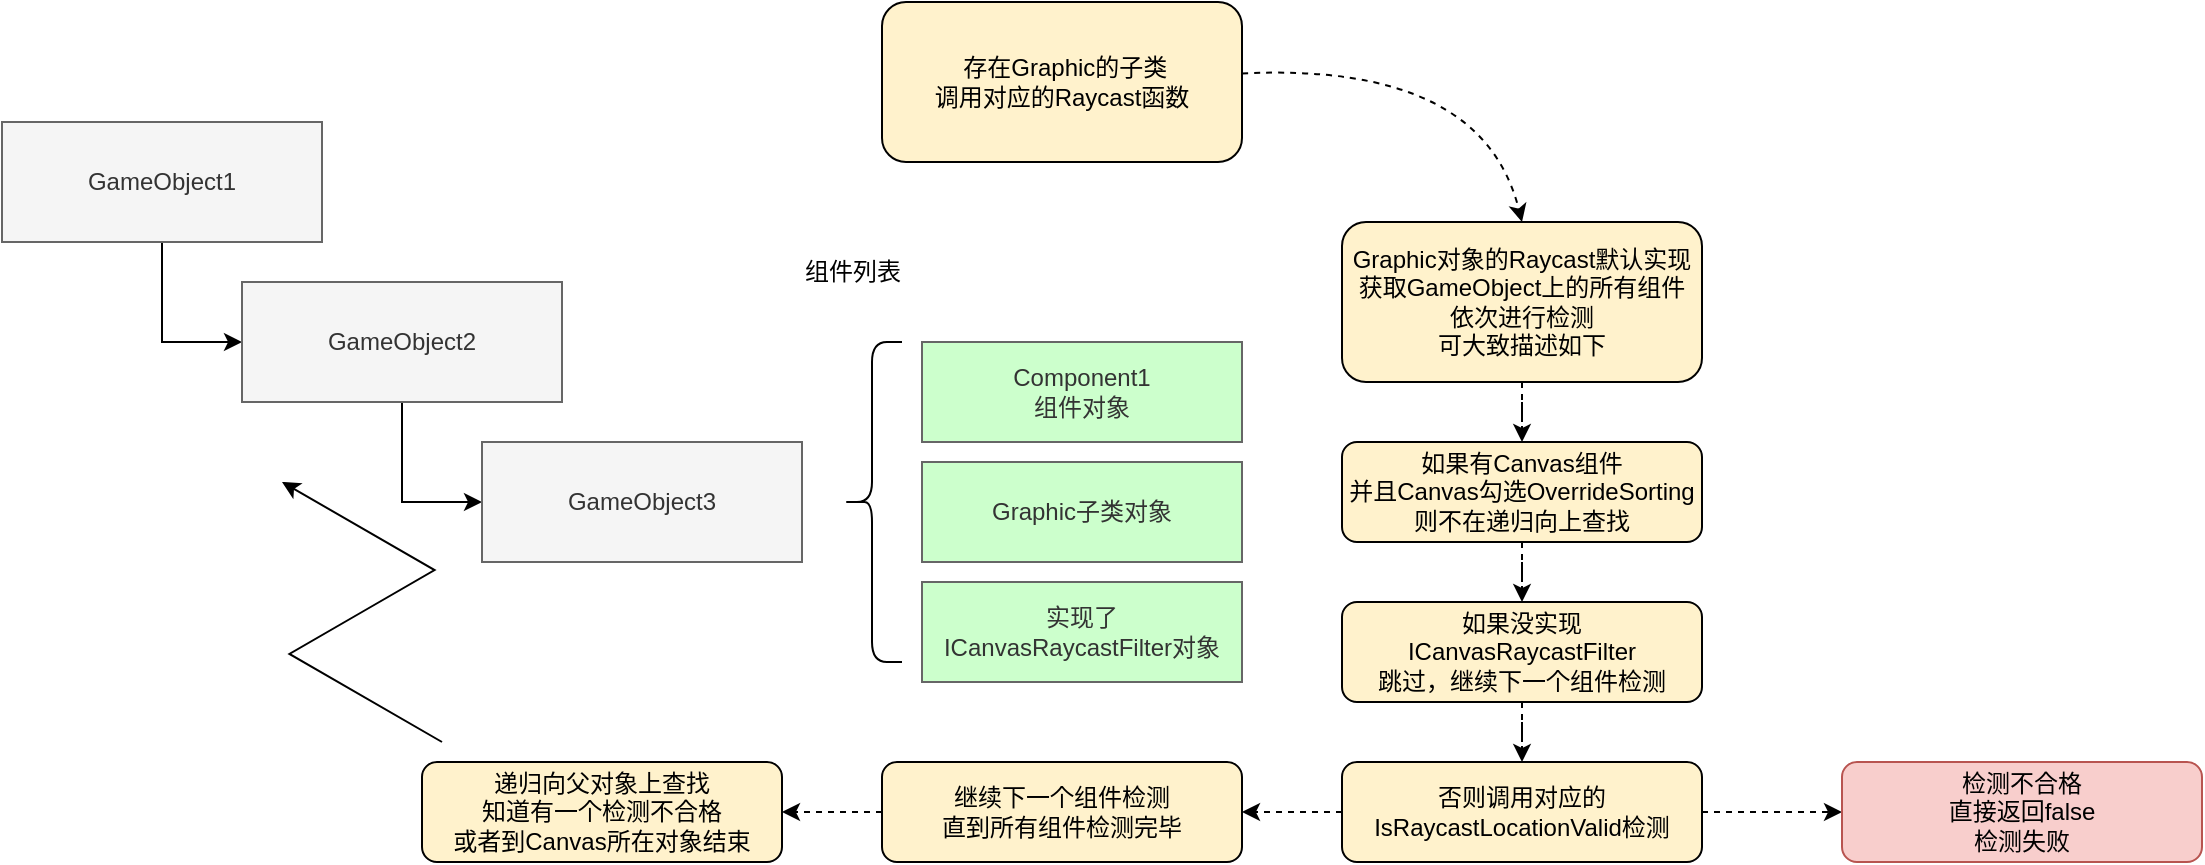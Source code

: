 <mxfile version="24.6.4" type="device">
  <diagram name="第 1 页" id="x8nAhbbPYe13R5KYv_6d">
    <mxGraphModel dx="954" dy="717" grid="1" gridSize="10" guides="1" tooltips="1" connect="1" arrows="1" fold="1" page="1" pageScale="1" pageWidth="827" pageHeight="1169" math="0" shadow="0">
      <root>
        <mxCell id="0" />
        <mxCell id="1" parent="0" />
        <mxCell id="gMn2beRd0WFKrncwyjXF-4" style="edgeStyle=orthogonalEdgeStyle;rounded=0;orthogonalLoop=1;jettySize=auto;html=1;entryX=0;entryY=0.5;entryDx=0;entryDy=0;" edge="1" parent="1" source="gMn2beRd0WFKrncwyjXF-1" target="gMn2beRd0WFKrncwyjXF-2">
          <mxGeometry relative="1" as="geometry" />
        </mxCell>
        <mxCell id="gMn2beRd0WFKrncwyjXF-1" value="GameObject1" style="rounded=0;whiteSpace=wrap;html=1;fillColor=#f5f5f5;fontColor=#333333;strokeColor=#666666;" vertex="1" parent="1">
          <mxGeometry x="80" y="200" width="160" height="60" as="geometry" />
        </mxCell>
        <mxCell id="gMn2beRd0WFKrncwyjXF-5" style="edgeStyle=orthogonalEdgeStyle;rounded=0;orthogonalLoop=1;jettySize=auto;html=1;entryX=0;entryY=0.5;entryDx=0;entryDy=0;" edge="1" parent="1" source="gMn2beRd0WFKrncwyjXF-2" target="gMn2beRd0WFKrncwyjXF-3">
          <mxGeometry relative="1" as="geometry" />
        </mxCell>
        <mxCell id="gMn2beRd0WFKrncwyjXF-2" value="GameObject2" style="rounded=0;whiteSpace=wrap;html=1;fillColor=#f5f5f5;fontColor=#333333;strokeColor=#666666;" vertex="1" parent="1">
          <mxGeometry x="200" y="280" width="160" height="60" as="geometry" />
        </mxCell>
        <mxCell id="gMn2beRd0WFKrncwyjXF-3" value="GameObject3" style="rounded=0;whiteSpace=wrap;html=1;fillColor=#f5f5f5;fontColor=#333333;strokeColor=#666666;" vertex="1" parent="1">
          <mxGeometry x="320" y="360" width="160" height="60" as="geometry" />
        </mxCell>
        <mxCell id="gMn2beRd0WFKrncwyjXF-6" value="&amp;nbsp;存在Graphic的子类&lt;br&gt;调用对应的Raycast函数" style="rounded=1;whiteSpace=wrap;html=1;fillColor=#FFF2CC;" vertex="1" parent="1">
          <mxGeometry x="520" y="140" width="180" height="80" as="geometry" />
        </mxCell>
        <mxCell id="gMn2beRd0WFKrncwyjXF-7" value="" style="shape=curlyBracket;whiteSpace=wrap;html=1;rounded=1;labelPosition=left;verticalLabelPosition=middle;align=right;verticalAlign=middle;" vertex="1" parent="1">
          <mxGeometry x="500" y="310" width="30" height="160" as="geometry" />
        </mxCell>
        <mxCell id="gMn2beRd0WFKrncwyjXF-8" value="Component1&lt;br&gt;组件对象" style="rounded=0;whiteSpace=wrap;html=1;fillColor=#CCFFCC;fontColor=#333333;strokeColor=#666666;" vertex="1" parent="1">
          <mxGeometry x="540" y="310" width="160" height="50" as="geometry" />
        </mxCell>
        <mxCell id="gMn2beRd0WFKrncwyjXF-9" value="Graphic子类对象" style="rounded=0;whiteSpace=wrap;html=1;fillColor=#CCFFCC;fontColor=#333333;strokeColor=#666666;" vertex="1" parent="1">
          <mxGeometry x="540" y="370" width="160" height="50" as="geometry" />
        </mxCell>
        <mxCell id="gMn2beRd0WFKrncwyjXF-10" value="实现了&lt;br&gt;ICanvasRaycastFilter对象" style="rounded=0;whiteSpace=wrap;html=1;fillColor=#CCFFCC;fontColor=#333333;strokeColor=#666666;" vertex="1" parent="1">
          <mxGeometry x="540" y="430" width="160" height="50" as="geometry" />
        </mxCell>
        <mxCell id="gMn2beRd0WFKrncwyjXF-15" style="edgeStyle=orthogonalEdgeStyle;rounded=0;orthogonalLoop=1;jettySize=auto;html=1;dashed=1;" edge="1" parent="1" source="gMn2beRd0WFKrncwyjXF-11" target="gMn2beRd0WFKrncwyjXF-14">
          <mxGeometry relative="1" as="geometry" />
        </mxCell>
        <mxCell id="gMn2beRd0WFKrncwyjXF-11" value="Graphic对象的Raycast默认实现&lt;br&gt;获取GameObject上的所有组件&lt;br&gt;依次进行检测&lt;br&gt;可大致描述如下" style="rounded=1;whiteSpace=wrap;html=1;fillColor=#FFF2CC;" vertex="1" parent="1">
          <mxGeometry x="750" y="250" width="180" height="80" as="geometry" />
        </mxCell>
        <mxCell id="gMn2beRd0WFKrncwyjXF-12" value="组件列表" style="text;html=1;align=center;verticalAlign=middle;resizable=0;points=[];autosize=1;strokeColor=none;fillColor=none;" vertex="1" parent="1">
          <mxGeometry x="470" y="260" width="70" height="30" as="geometry" />
        </mxCell>
        <mxCell id="gMn2beRd0WFKrncwyjXF-13" value="" style="curved=1;endArrow=classic;html=1;rounded=0;entryX=0.5;entryY=0;entryDx=0;entryDy=0;dashed=1;" edge="1" parent="1" source="gMn2beRd0WFKrncwyjXF-6" target="gMn2beRd0WFKrncwyjXF-11">
          <mxGeometry width="50" height="50" relative="1" as="geometry">
            <mxPoint x="750" y="170" as="sourcePoint" />
            <mxPoint x="800" y="120" as="targetPoint" />
            <Array as="points">
              <mxPoint x="820" y="170" />
            </Array>
          </mxGeometry>
        </mxCell>
        <mxCell id="gMn2beRd0WFKrncwyjXF-17" style="edgeStyle=orthogonalEdgeStyle;rounded=0;orthogonalLoop=1;jettySize=auto;html=1;dashed=1;" edge="1" parent="1" source="gMn2beRd0WFKrncwyjXF-14" target="gMn2beRd0WFKrncwyjXF-16">
          <mxGeometry relative="1" as="geometry" />
        </mxCell>
        <mxCell id="gMn2beRd0WFKrncwyjXF-14" value="如果有Canvas组件&lt;br&gt;并且Canvas勾选OverrideSorting&lt;br&gt;则不在递归向上查找" style="rounded=1;whiteSpace=wrap;html=1;fillColor=#FFF2CC;" vertex="1" parent="1">
          <mxGeometry x="750" y="360" width="180" height="50" as="geometry" />
        </mxCell>
        <mxCell id="gMn2beRd0WFKrncwyjXF-19" style="edgeStyle=orthogonalEdgeStyle;rounded=0;orthogonalLoop=1;jettySize=auto;html=1;dashed=1;" edge="1" parent="1" source="gMn2beRd0WFKrncwyjXF-16" target="gMn2beRd0WFKrncwyjXF-18">
          <mxGeometry relative="1" as="geometry" />
        </mxCell>
        <mxCell id="gMn2beRd0WFKrncwyjXF-16" value="如果没实现&lt;br&gt;ICanvasRaycastFilter&lt;br&gt;跳过，继续下一个组件检测" style="rounded=1;whiteSpace=wrap;html=1;fillColor=#FFF2CC;" vertex="1" parent="1">
          <mxGeometry x="750" y="440" width="180" height="50" as="geometry" />
        </mxCell>
        <mxCell id="gMn2beRd0WFKrncwyjXF-24" value="" style="edgeStyle=orthogonalEdgeStyle;rounded=0;orthogonalLoop=1;jettySize=auto;html=1;dashed=1;" edge="1" parent="1" source="gMn2beRd0WFKrncwyjXF-18" target="gMn2beRd0WFKrncwyjXF-23">
          <mxGeometry relative="1" as="geometry" />
        </mxCell>
        <mxCell id="gMn2beRd0WFKrncwyjXF-26" style="edgeStyle=orthogonalEdgeStyle;rounded=0;orthogonalLoop=1;jettySize=auto;html=1;dashed=1;" edge="1" parent="1" source="gMn2beRd0WFKrncwyjXF-18" target="gMn2beRd0WFKrncwyjXF-25">
          <mxGeometry relative="1" as="geometry" />
        </mxCell>
        <mxCell id="gMn2beRd0WFKrncwyjXF-18" value="否则调用对应的&lt;br&gt;IsRaycastLocationValid检测" style="rounded=1;whiteSpace=wrap;html=1;fillColor=#FFF2CC;" vertex="1" parent="1">
          <mxGeometry x="750" y="520" width="180" height="50" as="geometry" />
        </mxCell>
        <mxCell id="gMn2beRd0WFKrncwyjXF-23" value="检测不合格&lt;br&gt;直接返回false&lt;br&gt;检测失败" style="rounded=1;whiteSpace=wrap;html=1;fillColor=#f8cecc;strokeColor=#b85450;" vertex="1" parent="1">
          <mxGeometry x="1000" y="520" width="180" height="50" as="geometry" />
        </mxCell>
        <mxCell id="gMn2beRd0WFKrncwyjXF-33" style="edgeStyle=orthogonalEdgeStyle;rounded=0;orthogonalLoop=1;jettySize=auto;html=1;dashed=1;" edge="1" parent="1" source="gMn2beRd0WFKrncwyjXF-25" target="gMn2beRd0WFKrncwyjXF-27">
          <mxGeometry relative="1" as="geometry" />
        </mxCell>
        <mxCell id="gMn2beRd0WFKrncwyjXF-25" value="继续下一个组件检测&lt;br&gt;直到所有组件检测完毕" style="rounded=1;whiteSpace=wrap;html=1;fillColor=#FFF2CC;" vertex="1" parent="1">
          <mxGeometry x="520" y="520" width="180" height="50" as="geometry" />
        </mxCell>
        <mxCell id="gMn2beRd0WFKrncwyjXF-27" value="&lt;div&gt;递归向父对象上查找&lt;br&gt;知道有一个检测不合格&lt;br&gt;或者到Canvas所在对象结束&lt;/div&gt;" style="rounded=1;whiteSpace=wrap;html=1;fillColor=#FFF2CC;" vertex="1" parent="1">
          <mxGeometry x="290" y="520" width="180" height="50" as="geometry" />
        </mxCell>
        <mxCell id="gMn2beRd0WFKrncwyjXF-31" value="" style="endArrow=classic;html=1;rounded=0;edgeStyle=isometricEdgeStyle;strokeColor=default;elbow=vertical;" edge="1" parent="1">
          <mxGeometry width="50" height="50" relative="1" as="geometry">
            <mxPoint x="300" y="510" as="sourcePoint" />
            <mxPoint x="220" y="380" as="targetPoint" />
          </mxGeometry>
        </mxCell>
      </root>
    </mxGraphModel>
  </diagram>
</mxfile>
